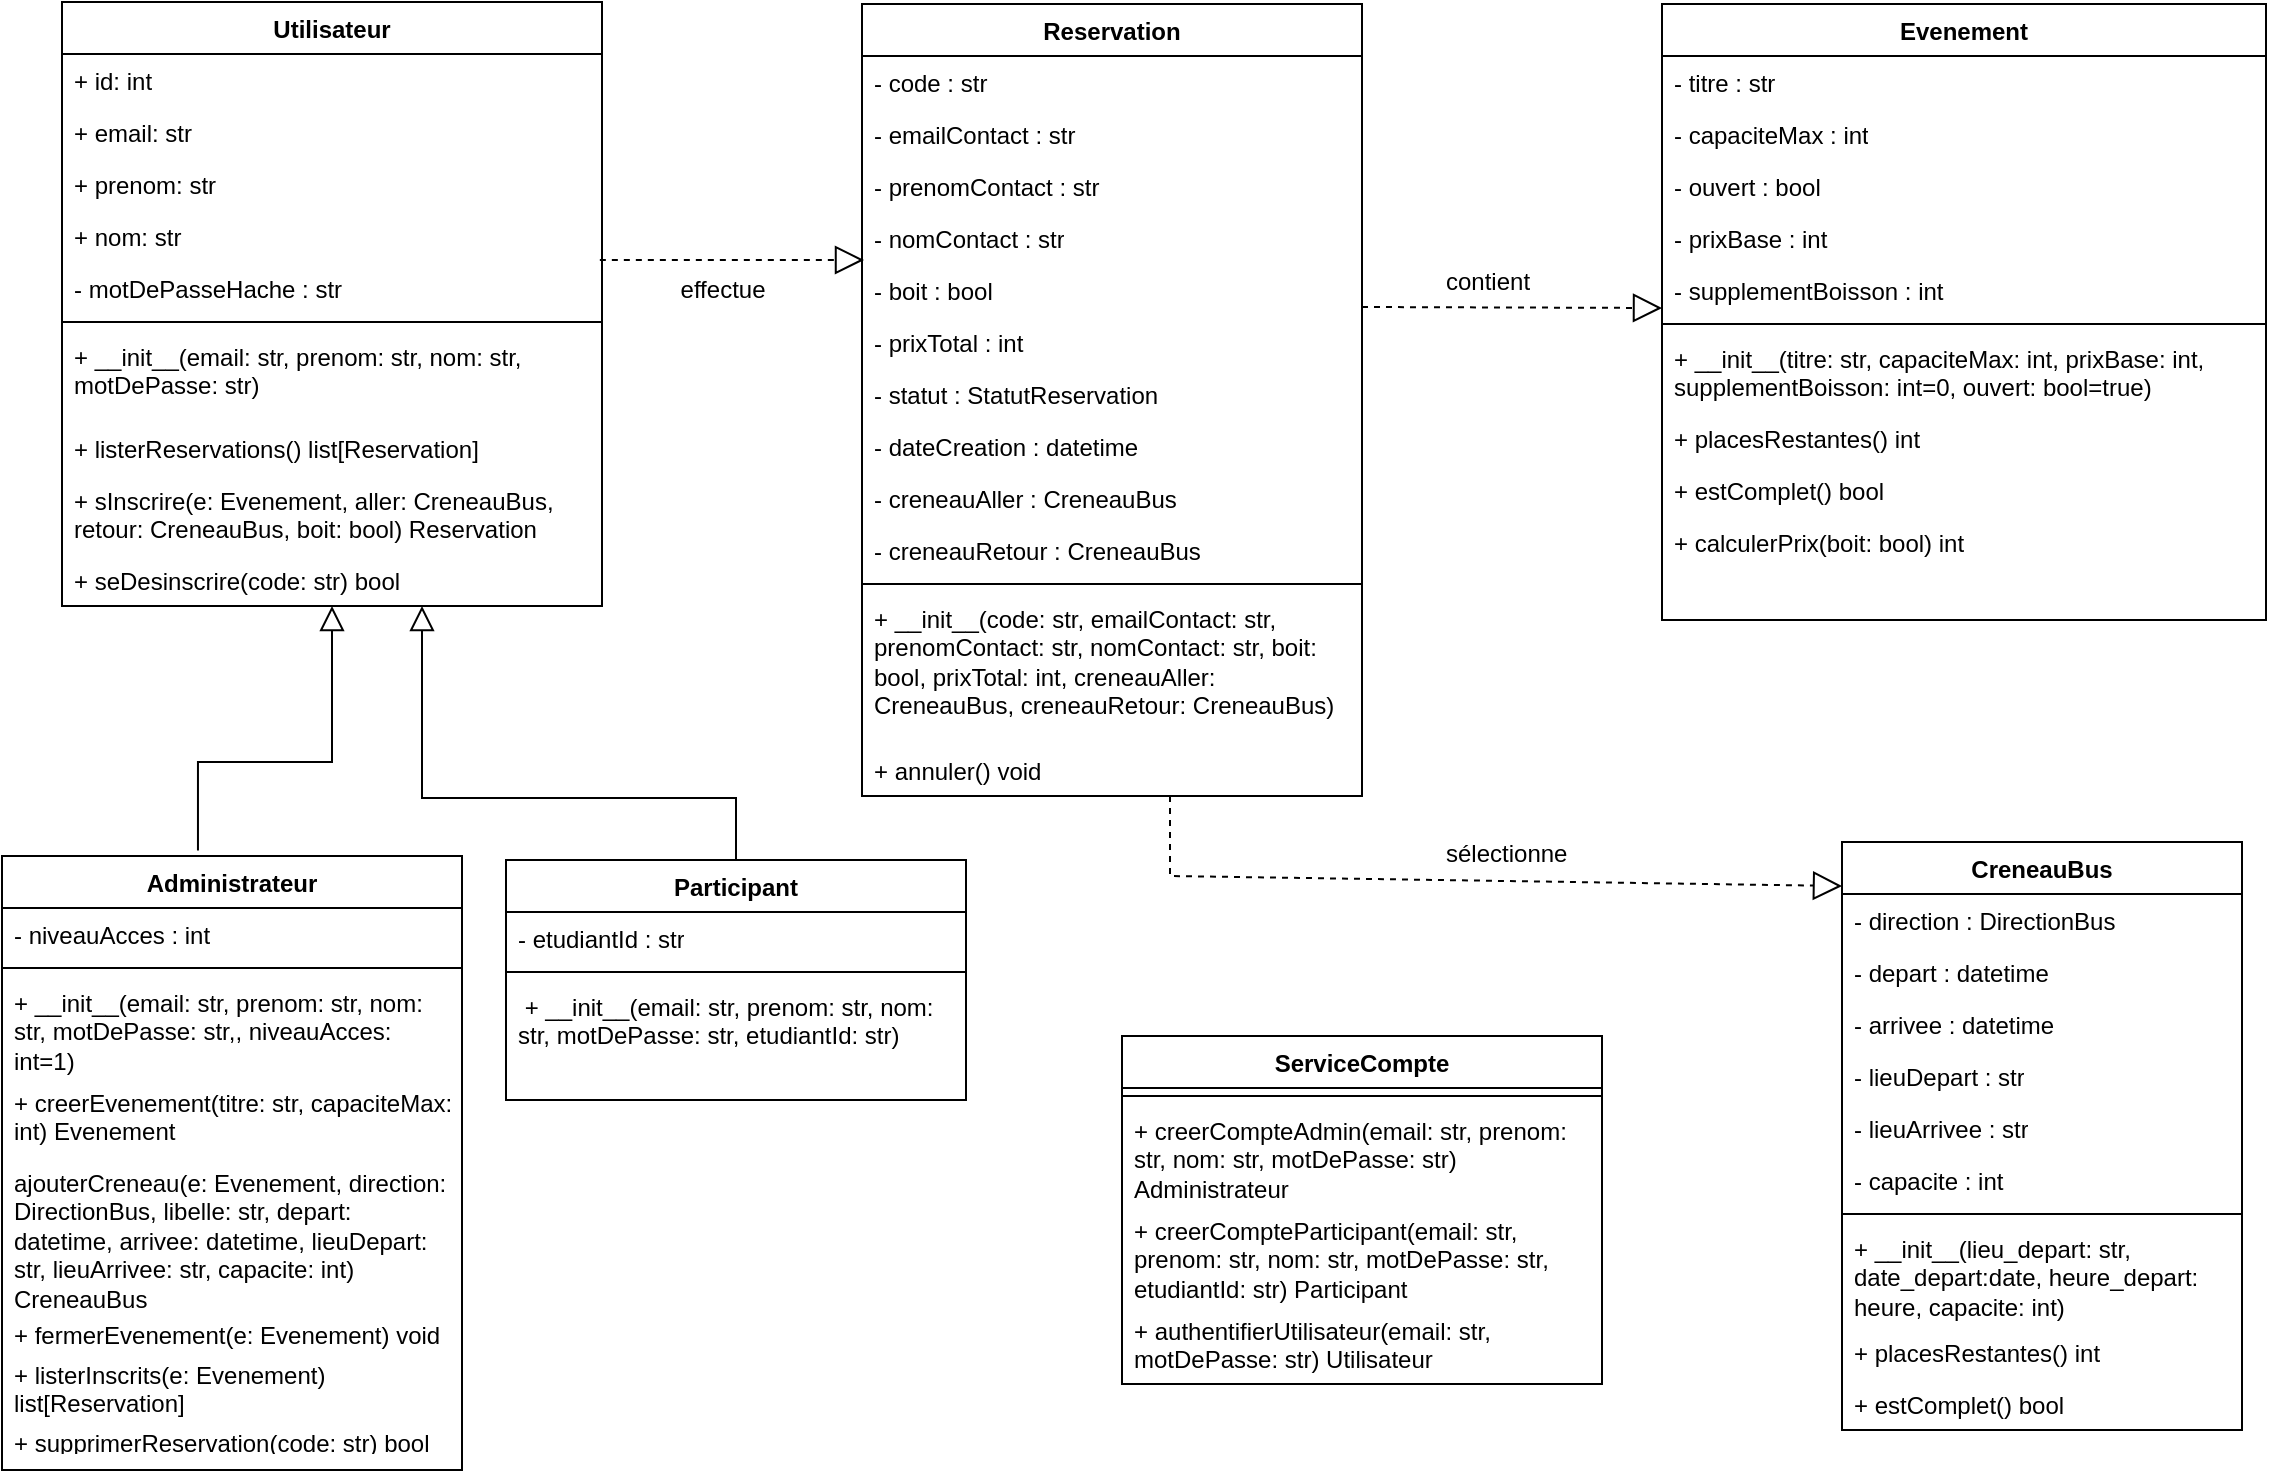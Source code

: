 <mxfile version="28.2.1">
  <diagram id="C5RBs43oDa-KdzZeNtuy" name="Page-1">
    <mxGraphModel dx="883" dy="441" grid="1" gridSize="10" guides="1" tooltips="1" connect="1" arrows="1" fold="1" page="1" pageScale="1" pageWidth="1169" pageHeight="827" math="0" shadow="0">
      <root>
        <mxCell id="WIyWlLk6GJQsqaUBKTNV-0" />
        <mxCell id="WIyWlLk6GJQsqaUBKTNV-1" parent="WIyWlLk6GJQsqaUBKTNV-0" />
        <mxCell id="zkfFHV4jXpPFQw0GAbJ--0" value="Utilisateur" style="swimlane;fontStyle=1;align=center;verticalAlign=top;childLayout=stackLayout;horizontal=1;startSize=26;horizontalStack=0;resizeParent=1;resizeLast=0;collapsible=1;marginBottom=0;rounded=0;shadow=0;strokeWidth=1;" parent="WIyWlLk6GJQsqaUBKTNV-1" vertex="1">
          <mxGeometry x="110" y="80" width="270" height="302" as="geometry">
            <mxRectangle x="230" y="140" width="160" height="26" as="alternateBounds" />
          </mxGeometry>
        </mxCell>
        <mxCell id="dK46kcQTqnEOhWtrCbgf-2" value="+ id: int" style="text;strokeColor=none;fillColor=none;align=left;verticalAlign=top;spacingLeft=4;spacingRight=4;overflow=hidden;rotatable=0;points=[[0,0.5],[1,0.5]];portConstraint=eastwest;whiteSpace=wrap;html=1;" parent="zkfFHV4jXpPFQw0GAbJ--0" vertex="1">
          <mxGeometry y="26" width="270" height="26" as="geometry" />
        </mxCell>
        <mxCell id="dK46kcQTqnEOhWtrCbgf-3" value="+ email: str" style="text;strokeColor=none;fillColor=none;align=left;verticalAlign=top;spacingLeft=4;spacingRight=4;overflow=hidden;rotatable=0;points=[[0,0.5],[1,0.5]];portConstraint=eastwest;whiteSpace=wrap;html=1;" parent="zkfFHV4jXpPFQw0GAbJ--0" vertex="1">
          <mxGeometry y="52" width="270" height="26" as="geometry" />
        </mxCell>
        <mxCell id="UdKUQ7M-LLdawXGV8OHi-44" value="+ prenom: str" style="text;strokeColor=none;fillColor=none;align=left;verticalAlign=top;spacingLeft=4;spacingRight=4;overflow=hidden;rotatable=0;points=[[0,0.5],[1,0.5]];portConstraint=eastwest;whiteSpace=wrap;html=1;" vertex="1" parent="zkfFHV4jXpPFQw0GAbJ--0">
          <mxGeometry y="78" width="270" height="26" as="geometry" />
        </mxCell>
        <mxCell id="dK46kcQTqnEOhWtrCbgf-1" value="+ nom: str" style="text;strokeColor=none;fillColor=none;align=left;verticalAlign=top;spacingLeft=4;spacingRight=4;overflow=hidden;rotatable=0;points=[[0,0.5],[1,0.5]];portConstraint=eastwest;whiteSpace=wrap;html=1;" parent="zkfFHV4jXpPFQw0GAbJ--0" vertex="1">
          <mxGeometry y="104" width="270" height="26" as="geometry" />
        </mxCell>
        <mxCell id="UdKUQ7M-LLdawXGV8OHi-86" value="- motDePasseHache : str" style="text;strokeColor=none;fillColor=none;align=left;verticalAlign=top;spacingLeft=4;spacingRight=4;overflow=hidden;rotatable=0;points=[[0,0.5],[1,0.5]];portConstraint=eastwest;whiteSpace=wrap;html=1;" vertex="1" parent="zkfFHV4jXpPFQw0GAbJ--0">
          <mxGeometry y="130" width="270" height="26" as="geometry" />
        </mxCell>
        <mxCell id="zkfFHV4jXpPFQw0GAbJ--4" value="" style="line;html=1;strokeWidth=1;align=left;verticalAlign=middle;spacingTop=-1;spacingLeft=3;spacingRight=3;rotatable=0;labelPosition=right;points=[];portConstraint=eastwest;" parent="zkfFHV4jXpPFQw0GAbJ--0" vertex="1">
          <mxGeometry y="156" width="270" height="8" as="geometry" />
        </mxCell>
        <mxCell id="UdKUQ7M-LLdawXGV8OHi-45" value="+ __init__(email: str, prenom: str, nom: str, motDePasse: str)" style="text;strokeColor=none;fillColor=none;align=left;verticalAlign=top;spacingLeft=4;spacingRight=4;overflow=hidden;rotatable=0;points=[[0,0.5],[1,0.5]];portConstraint=eastwest;whiteSpace=wrap;html=1;" vertex="1" parent="zkfFHV4jXpPFQw0GAbJ--0">
          <mxGeometry y="164" width="270" height="46" as="geometry" />
        </mxCell>
        <mxCell id="UdKUQ7M-LLdawXGV8OHi-16" value="+ listerReservations() list[Reservation]" style="text;strokeColor=none;fillColor=none;align=left;verticalAlign=top;spacingLeft=4;spacingRight=4;overflow=hidden;rotatable=0;points=[[0,0.5],[1,0.5]];portConstraint=eastwest;whiteSpace=wrap;html=1;" vertex="1" parent="zkfFHV4jXpPFQw0GAbJ--0">
          <mxGeometry y="210" width="270" height="26" as="geometry" />
        </mxCell>
        <mxCell id="dK46kcQTqnEOhWtrCbgf-9" value="+ sInscrire(e: Evenement, aller: CreneauBus, retour: CreneauBus, boit: bool) Reservation" style="text;strokeColor=none;fillColor=none;align=left;verticalAlign=top;spacingLeft=4;spacingRight=4;overflow=hidden;rotatable=0;points=[[0,0.5],[1,0.5]];portConstraint=eastwest;whiteSpace=wrap;html=1;" parent="zkfFHV4jXpPFQw0GAbJ--0" vertex="1">
          <mxGeometry y="236" width="270" height="40" as="geometry" />
        </mxCell>
        <mxCell id="dK46kcQTqnEOhWtrCbgf-10" value="+ seDesinscrire(code: str) bool" style="text;strokeColor=none;fillColor=none;align=left;verticalAlign=top;spacingLeft=4;spacingRight=4;overflow=hidden;rotatable=0;points=[[0,0.5],[1,0.5]];portConstraint=eastwest;whiteSpace=wrap;html=1;" parent="zkfFHV4jXpPFQw0GAbJ--0" vertex="1">
          <mxGeometry y="276" width="270" height="26" as="geometry" />
        </mxCell>
        <mxCell id="zkfFHV4jXpPFQw0GAbJ--6" value="Administrateur" style="swimlane;fontStyle=1;align=center;verticalAlign=top;childLayout=stackLayout;horizontal=1;startSize=26;horizontalStack=0;resizeParent=1;resizeLast=0;collapsible=1;marginBottom=0;rounded=0;shadow=0;strokeWidth=1;" parent="WIyWlLk6GJQsqaUBKTNV-1" vertex="1">
          <mxGeometry x="80" y="507" width="230" height="307" as="geometry">
            <mxRectangle x="130" y="380" width="160" height="26" as="alternateBounds" />
          </mxGeometry>
        </mxCell>
        <mxCell id="UdKUQ7M-LLdawXGV8OHi-15" value="- niveauAcces : int" style="text;strokeColor=none;fillColor=none;align=left;verticalAlign=top;spacingLeft=4;spacingRight=4;overflow=hidden;rotatable=0;points=[[0,0.5],[1,0.5]];portConstraint=eastwest;whiteSpace=wrap;html=1;" vertex="1" parent="zkfFHV4jXpPFQw0GAbJ--6">
          <mxGeometry y="26" width="230" height="26" as="geometry" />
        </mxCell>
        <mxCell id="zkfFHV4jXpPFQw0GAbJ--9" value="" style="line;html=1;strokeWidth=1;align=left;verticalAlign=middle;spacingTop=-1;spacingLeft=3;spacingRight=3;rotatable=0;labelPosition=right;points=[];portConstraint=eastwest;" parent="zkfFHV4jXpPFQw0GAbJ--6" vertex="1">
          <mxGeometry y="52" width="230" height="8" as="geometry" />
        </mxCell>
        <mxCell id="UdKUQ7M-LLdawXGV8OHi-47" value="+ __init__(email: str, prenom: str, nom: str, motDePasse: str,, niveauAcces: int=1)" style="text;strokeColor=none;fillColor=none;align=left;verticalAlign=top;spacingLeft=4;spacingRight=4;overflow=hidden;rotatable=0;points=[[0,0.5],[1,0.5]];portConstraint=eastwest;whiteSpace=wrap;html=1;" vertex="1" parent="zkfFHV4jXpPFQw0GAbJ--6">
          <mxGeometry y="60" width="230" height="50" as="geometry" />
        </mxCell>
        <mxCell id="UdKUQ7M-LLdawXGV8OHi-8" value="+ creerEvenement(titre: str, capaciteMax: int) Evenement" style="text;strokeColor=none;fillColor=none;align=left;verticalAlign=top;spacingLeft=4;spacingRight=4;overflow=hidden;rotatable=0;points=[[0,0.5],[1,0.5]];portConstraint=eastwest;whiteSpace=wrap;html=1;" vertex="1" parent="zkfFHV4jXpPFQw0GAbJ--6">
          <mxGeometry y="110" width="230" height="40" as="geometry" />
        </mxCell>
        <mxCell id="UdKUQ7M-LLdawXGV8OHi-10" value="ajouterCreneau(e: Evenement, direction: DirectionBus, libelle: str, depart: datetime, arrivee: datetime, lieuDepart: str, lieuArrivee: str, capacite: int) CreneauBus" style="text;strokeColor=none;fillColor=none;align=left;verticalAlign=top;spacingLeft=4;spacingRight=4;overflow=hidden;rotatable=0;points=[[0,0.5],[1,0.5]];portConstraint=eastwest;whiteSpace=wrap;html=1;" vertex="1" parent="zkfFHV4jXpPFQw0GAbJ--6">
          <mxGeometry y="150" width="230" height="76" as="geometry" />
        </mxCell>
        <mxCell id="UdKUQ7M-LLdawXGV8OHi-17" value="+ fermerEvenement(e: Evenement) void" style="text;strokeColor=none;fillColor=none;align=left;verticalAlign=top;spacingLeft=4;spacingRight=4;overflow=hidden;rotatable=0;points=[[0,0.5],[1,0.5]];portConstraint=eastwest;whiteSpace=wrap;html=1;" vertex="1" parent="zkfFHV4jXpPFQw0GAbJ--6">
          <mxGeometry y="226" width="230" height="20" as="geometry" />
        </mxCell>
        <mxCell id="UdKUQ7M-LLdawXGV8OHi-9" value="+ listerInscrits(e: Evenement) list[Reservation]" style="text;strokeColor=none;fillColor=none;align=left;verticalAlign=top;spacingLeft=4;spacingRight=4;overflow=hidden;rotatable=0;points=[[0,0.5],[1,0.5]];portConstraint=eastwest;whiteSpace=wrap;html=1;" vertex="1" parent="zkfFHV4jXpPFQw0GAbJ--6">
          <mxGeometry y="246" width="230" height="34" as="geometry" />
        </mxCell>
        <mxCell id="UdKUQ7M-LLdawXGV8OHi-48" value="+ supprimerReservation(code: str) bool" style="text;strokeColor=none;fillColor=none;align=left;verticalAlign=top;spacingLeft=4;spacingRight=4;overflow=hidden;rotatable=0;points=[[0,0.5],[1,0.5]];portConstraint=eastwest;whiteSpace=wrap;html=1;" vertex="1" parent="zkfFHV4jXpPFQw0GAbJ--6">
          <mxGeometry y="280" width="230" height="16" as="geometry" />
        </mxCell>
        <mxCell id="zkfFHV4jXpPFQw0GAbJ--12" value="" style="endArrow=block;endSize=10;endFill=0;shadow=0;strokeWidth=1;rounded=0;curved=0;edgeStyle=elbowEdgeStyle;elbow=vertical;exitX=0.426;exitY=-0.009;exitDx=0;exitDy=0;entryX=0.5;entryY=1;entryDx=0;entryDy=0;exitPerimeter=0;" parent="WIyWlLk6GJQsqaUBKTNV-1" source="zkfFHV4jXpPFQw0GAbJ--6" target="zkfFHV4jXpPFQw0GAbJ--0" edge="1">
          <mxGeometry width="160" relative="1" as="geometry">
            <mxPoint x="178.5" y="578" as="sourcePoint" />
            <mxPoint x="211.49" y="476.002" as="targetPoint" />
            <Array as="points">
              <mxPoint x="210" y="460" />
              <mxPoint x="223.5" y="518" />
              <mxPoint x="263.5" y="488" />
              <mxPoint x="333.5" y="408" />
            </Array>
          </mxGeometry>
        </mxCell>
        <mxCell id="zkfFHV4jXpPFQw0GAbJ--16" value="" style="endArrow=block;endSize=10;endFill=0;shadow=0;strokeWidth=1;rounded=0;curved=0;edgeStyle=elbowEdgeStyle;elbow=vertical;entryX=0.659;entryY=1.077;entryDx=0;entryDy=0;entryPerimeter=0;exitX=0.5;exitY=0;exitDx=0;exitDy=0;" parent="WIyWlLk6GJQsqaUBKTNV-1" source="UdKUQ7M-LLdawXGV8OHi-1" edge="1">
          <mxGeometry width="160" relative="1" as="geometry">
            <mxPoint x="427" y="500" as="sourcePoint" />
            <mxPoint x="290.0" y="382.002" as="targetPoint" />
            <Array as="points">
              <mxPoint x="484.09" y="478" />
              <mxPoint x="384.09" y="438" />
              <mxPoint x="424.09" y="448" />
              <mxPoint x="384.09" y="368" />
            </Array>
          </mxGeometry>
        </mxCell>
        <mxCell id="zkfFHV4jXpPFQw0GAbJ--17" value="Evenement" style="swimlane;fontStyle=1;align=center;verticalAlign=top;childLayout=stackLayout;horizontal=1;startSize=26;horizontalStack=0;resizeParent=1;resizeLast=0;collapsible=1;marginBottom=0;rounded=0;shadow=0;strokeWidth=1;" parent="WIyWlLk6GJQsqaUBKTNV-1" vertex="1">
          <mxGeometry x="910" y="81" width="302" height="308" as="geometry">
            <mxRectangle x="550" y="140" width="160" height="26" as="alternateBounds" />
          </mxGeometry>
        </mxCell>
        <mxCell id="UdKUQ7M-LLdawXGV8OHi-11" value="- titre : str" style="text;strokeColor=none;fillColor=none;align=left;verticalAlign=top;spacingLeft=4;spacingRight=4;overflow=hidden;rotatable=0;points=[[0,0.5],[1,0.5]];portConstraint=eastwest;whiteSpace=wrap;html=1;" vertex="1" parent="zkfFHV4jXpPFQw0GAbJ--17">
          <mxGeometry y="26" width="302" height="26" as="geometry" />
        </mxCell>
        <mxCell id="UdKUQ7M-LLdawXGV8OHi-12" value="- capaciteMax : int" style="text;strokeColor=none;fillColor=none;align=left;verticalAlign=top;spacingLeft=4;spacingRight=4;overflow=hidden;rotatable=0;points=[[0,0.5],[1,0.5]];portConstraint=eastwest;whiteSpace=wrap;html=1;" vertex="1" parent="zkfFHV4jXpPFQw0GAbJ--17">
          <mxGeometry y="52" width="302" height="26" as="geometry" />
        </mxCell>
        <mxCell id="UdKUQ7M-LLdawXGV8OHi-19" value="- ouvert : bool" style="text;strokeColor=none;fillColor=none;align=left;verticalAlign=top;spacingLeft=4;spacingRight=4;overflow=hidden;rotatable=0;points=[[0,0.5],[1,0.5]];portConstraint=eastwest;whiteSpace=wrap;html=1;" vertex="1" parent="zkfFHV4jXpPFQw0GAbJ--17">
          <mxGeometry y="78" width="302" height="26" as="geometry" />
        </mxCell>
        <mxCell id="UdKUQ7M-LLdawXGV8OHi-49" value="- prixBase : int" style="text;strokeColor=none;fillColor=none;align=left;verticalAlign=top;spacingLeft=4;spacingRight=4;overflow=hidden;rotatable=0;points=[[0,0.5],[1,0.5]];portConstraint=eastwest;whiteSpace=wrap;html=1;" vertex="1" parent="zkfFHV4jXpPFQw0GAbJ--17">
          <mxGeometry y="104" width="302" height="26" as="geometry" />
        </mxCell>
        <mxCell id="UdKUQ7M-LLdawXGV8OHi-50" value="- supplementBoisson : int" style="text;strokeColor=none;fillColor=none;align=left;verticalAlign=top;spacingLeft=4;spacingRight=4;overflow=hidden;rotatable=0;points=[[0,0.5],[1,0.5]];portConstraint=eastwest;whiteSpace=wrap;html=1;" vertex="1" parent="zkfFHV4jXpPFQw0GAbJ--17">
          <mxGeometry y="130" width="302" height="26" as="geometry" />
        </mxCell>
        <mxCell id="zkfFHV4jXpPFQw0GAbJ--23" value="" style="line;html=1;strokeWidth=1;align=left;verticalAlign=middle;spacingTop=-1;spacingLeft=3;spacingRight=3;rotatable=0;labelPosition=right;points=[];portConstraint=eastwest;" parent="zkfFHV4jXpPFQw0GAbJ--17" vertex="1">
          <mxGeometry y="156" width="302" height="8" as="geometry" />
        </mxCell>
        <mxCell id="UdKUQ7M-LLdawXGV8OHi-18" value="+ __init__(titre: str, capaciteMax: int, prixBase: int, supplementBoisson: int=0, ouvert: bool=true)" style="text;strokeColor=none;fillColor=none;align=left;verticalAlign=top;spacingLeft=4;spacingRight=4;overflow=hidden;rotatable=0;points=[[0,0.5],[1,0.5]];portConstraint=eastwest;whiteSpace=wrap;html=1;" vertex="1" parent="zkfFHV4jXpPFQw0GAbJ--17">
          <mxGeometry y="164" width="302" height="40" as="geometry" />
        </mxCell>
        <mxCell id="UdKUQ7M-LLdawXGV8OHi-20" value="+ placesRestantes() int" style="text;strokeColor=none;fillColor=none;align=left;verticalAlign=top;spacingLeft=4;spacingRight=4;overflow=hidden;rotatable=0;points=[[0,0.5],[1,0.5]];portConstraint=eastwest;whiteSpace=wrap;html=1;" vertex="1" parent="zkfFHV4jXpPFQw0GAbJ--17">
          <mxGeometry y="204" width="302" height="26" as="geometry" />
        </mxCell>
        <mxCell id="UdKUQ7M-LLdawXGV8OHi-26" value="+ estComplet() bool" style="text;strokeColor=none;fillColor=none;align=left;verticalAlign=top;spacingLeft=4;spacingRight=4;overflow=hidden;rotatable=0;points=[[0,0.5],[1,0.5]];portConstraint=eastwest;whiteSpace=wrap;html=1;" vertex="1" parent="zkfFHV4jXpPFQw0GAbJ--17">
          <mxGeometry y="230" width="302" height="26" as="geometry" />
        </mxCell>
        <mxCell id="UdKUQ7M-LLdawXGV8OHi-51" value="+ calculerPrix(boit: bool) int" style="text;strokeColor=none;fillColor=none;align=left;verticalAlign=top;spacingLeft=4;spacingRight=4;overflow=hidden;rotatable=0;points=[[0,0.5],[1,0.5]];portConstraint=eastwest;whiteSpace=wrap;html=1;" vertex="1" parent="zkfFHV4jXpPFQw0GAbJ--17">
          <mxGeometry y="256" width="302" height="26" as="geometry" />
        </mxCell>
        <mxCell id="UdKUQ7M-LLdawXGV8OHi-1" value="Participant" style="swimlane;fontStyle=1;align=center;verticalAlign=top;childLayout=stackLayout;horizontal=1;startSize=26;horizontalStack=0;resizeParent=1;resizeParentMax=0;resizeLast=0;collapsible=1;marginBottom=0;whiteSpace=wrap;html=1;" vertex="1" parent="WIyWlLk6GJQsqaUBKTNV-1">
          <mxGeometry x="332" y="509" width="230" height="120" as="geometry" />
        </mxCell>
        <mxCell id="UdKUQ7M-LLdawXGV8OHi-46" value="- etudiantId : str" style="text;strokeColor=none;fillColor=none;align=left;verticalAlign=top;spacingLeft=4;spacingRight=4;overflow=hidden;rotatable=0;points=[[0,0.5],[1,0.5]];portConstraint=eastwest;whiteSpace=wrap;html=1;" vertex="1" parent="UdKUQ7M-LLdawXGV8OHi-1">
          <mxGeometry y="26" width="230" height="26" as="geometry" />
        </mxCell>
        <mxCell id="UdKUQ7M-LLdawXGV8OHi-3" value="" style="line;strokeWidth=1;fillColor=none;align=left;verticalAlign=middle;spacingTop=-1;spacingLeft=3;spacingRight=3;rotatable=0;labelPosition=right;points=[];portConstraint=eastwest;strokeColor=inherit;" vertex="1" parent="UdKUQ7M-LLdawXGV8OHi-1">
          <mxGeometry y="52" width="230" height="8" as="geometry" />
        </mxCell>
        <mxCell id="UdKUQ7M-LLdawXGV8OHi-4" value="&amp;nbsp;+ __init__(email: str, prenom: str, nom: str, motDePasse: str, etudiantId: str)" style="text;strokeColor=none;fillColor=none;align=left;verticalAlign=top;spacingLeft=4;spacingRight=4;overflow=hidden;rotatable=0;points=[[0,0.5],[1,0.5]];portConstraint=eastwest;whiteSpace=wrap;html=1;" vertex="1" parent="UdKUQ7M-LLdawXGV8OHi-1">
          <mxGeometry y="60" width="230" height="60" as="geometry" />
        </mxCell>
        <mxCell id="UdKUQ7M-LLdawXGV8OHi-37" value="CreneauBus" style="swimlane;fontStyle=1;align=center;verticalAlign=top;childLayout=stackLayout;horizontal=1;startSize=26;horizontalStack=0;resizeParent=1;resizeParentMax=0;resizeLast=0;collapsible=1;marginBottom=0;whiteSpace=wrap;html=1;" vertex="1" parent="WIyWlLk6GJQsqaUBKTNV-1">
          <mxGeometry x="1000" y="500" width="200" height="294" as="geometry" />
        </mxCell>
        <mxCell id="UdKUQ7M-LLdawXGV8OHi-80" value="- direction : DirectionBus" style="text;strokeColor=none;fillColor=none;align=left;verticalAlign=top;spacingLeft=4;spacingRight=4;overflow=hidden;rotatable=0;points=[[0,0.5],[1,0.5]];portConstraint=eastwest;whiteSpace=wrap;html=1;" vertex="1" parent="UdKUQ7M-LLdawXGV8OHi-37">
          <mxGeometry y="26" width="200" height="26" as="geometry" />
        </mxCell>
        <mxCell id="UdKUQ7M-LLdawXGV8OHi-52" value="- depart : datetime&amp;nbsp;" style="text;strokeColor=none;fillColor=none;align=left;verticalAlign=top;spacingLeft=4;spacingRight=4;overflow=hidden;rotatable=0;points=[[0,0.5],[1,0.5]];portConstraint=eastwest;whiteSpace=wrap;html=1;" vertex="1" parent="UdKUQ7M-LLdawXGV8OHi-37">
          <mxGeometry y="52" width="200" height="26" as="geometry" />
        </mxCell>
        <mxCell id="UdKUQ7M-LLdawXGV8OHi-55" value="- arrivee : datetime" style="text;strokeColor=none;fillColor=none;align=left;verticalAlign=top;spacingLeft=4;spacingRight=4;overflow=hidden;rotatable=0;points=[[0,0.5],[1,0.5]];portConstraint=eastwest;whiteSpace=wrap;html=1;" vertex="1" parent="UdKUQ7M-LLdawXGV8OHi-37">
          <mxGeometry y="78" width="200" height="26" as="geometry" />
        </mxCell>
        <mxCell id="UdKUQ7M-LLdawXGV8OHi-54" value="- lieuDepart : str" style="text;strokeColor=none;fillColor=none;align=left;verticalAlign=top;spacingLeft=4;spacingRight=4;overflow=hidden;rotatable=0;points=[[0,0.5],[1,0.5]];portConstraint=eastwest;whiteSpace=wrap;html=1;" vertex="1" parent="UdKUQ7M-LLdawXGV8OHi-37">
          <mxGeometry y="104" width="200" height="26" as="geometry" />
        </mxCell>
        <mxCell id="UdKUQ7M-LLdawXGV8OHi-81" value="- lieuArrivee : str" style="text;strokeColor=none;fillColor=none;align=left;verticalAlign=top;spacingLeft=4;spacingRight=4;overflow=hidden;rotatable=0;points=[[0,0.5],[1,0.5]];portConstraint=eastwest;whiteSpace=wrap;html=1;" vertex="1" parent="UdKUQ7M-LLdawXGV8OHi-37">
          <mxGeometry y="130" width="200" height="26" as="geometry" />
        </mxCell>
        <mxCell id="UdKUQ7M-LLdawXGV8OHi-53" value="- capacite : int" style="text;strokeColor=none;fillColor=none;align=left;verticalAlign=top;spacingLeft=4;spacingRight=4;overflow=hidden;rotatable=0;points=[[0,0.5],[1,0.5]];portConstraint=eastwest;whiteSpace=wrap;html=1;" vertex="1" parent="UdKUQ7M-LLdawXGV8OHi-37">
          <mxGeometry y="156" width="200" height="26" as="geometry" />
        </mxCell>
        <mxCell id="UdKUQ7M-LLdawXGV8OHi-39" value="" style="line;strokeWidth=1;fillColor=none;align=left;verticalAlign=middle;spacingTop=-1;spacingLeft=3;spacingRight=3;rotatable=0;labelPosition=right;points=[];portConstraint=eastwest;strokeColor=inherit;" vertex="1" parent="UdKUQ7M-LLdawXGV8OHi-37">
          <mxGeometry y="182" width="200" height="8" as="geometry" />
        </mxCell>
        <mxCell id="UdKUQ7M-LLdawXGV8OHi-40" value="+ __init__(lieu_depart: str, date_depart:date, heure_depart: heure, capacite: int)" style="text;strokeColor=none;fillColor=none;align=left;verticalAlign=top;spacingLeft=4;spacingRight=4;overflow=hidden;rotatable=0;points=[[0,0.5],[1,0.5]];portConstraint=eastwest;whiteSpace=wrap;html=1;" vertex="1" parent="UdKUQ7M-LLdawXGV8OHi-37">
          <mxGeometry y="190" width="200" height="52" as="geometry" />
        </mxCell>
        <mxCell id="UdKUQ7M-LLdawXGV8OHi-56" value="+ placesRestantes() int" style="text;strokeColor=none;fillColor=none;align=left;verticalAlign=top;spacingLeft=4;spacingRight=4;overflow=hidden;rotatable=0;points=[[0,0.5],[1,0.5]];portConstraint=eastwest;whiteSpace=wrap;html=1;" vertex="1" parent="UdKUQ7M-LLdawXGV8OHi-37">
          <mxGeometry y="242" width="200" height="26" as="geometry" />
        </mxCell>
        <mxCell id="UdKUQ7M-LLdawXGV8OHi-57" value="+ estComplet() bool" style="text;strokeColor=none;fillColor=none;align=left;verticalAlign=top;spacingLeft=4;spacingRight=4;overflow=hidden;rotatable=0;points=[[0,0.5],[1,0.5]];portConstraint=eastwest;whiteSpace=wrap;html=1;" vertex="1" parent="UdKUQ7M-LLdawXGV8OHi-37">
          <mxGeometry y="268" width="200" height="26" as="geometry" />
        </mxCell>
        <mxCell id="UdKUQ7M-LLdawXGV8OHi-58" value="Reservation" style="swimlane;fontStyle=1;align=center;verticalAlign=top;childLayout=stackLayout;horizontal=1;startSize=26;horizontalStack=0;resizeParent=1;resizeParentMax=0;resizeLast=0;collapsible=1;marginBottom=0;whiteSpace=wrap;html=1;" vertex="1" parent="WIyWlLk6GJQsqaUBKTNV-1">
          <mxGeometry x="510" y="81" width="250" height="396" as="geometry" />
        </mxCell>
        <mxCell id="UdKUQ7M-LLdawXGV8OHi-59" value="- code : str" style="text;strokeColor=none;fillColor=none;align=left;verticalAlign=top;spacingLeft=4;spacingRight=4;overflow=hidden;rotatable=0;points=[[0,0.5],[1,0.5]];portConstraint=eastwest;whiteSpace=wrap;html=1;" vertex="1" parent="UdKUQ7M-LLdawXGV8OHi-58">
          <mxGeometry y="26" width="250" height="26" as="geometry" />
        </mxCell>
        <mxCell id="UdKUQ7M-LLdawXGV8OHi-64" value="- emailContact : str" style="text;strokeColor=none;fillColor=none;align=left;verticalAlign=top;spacingLeft=4;spacingRight=4;overflow=hidden;rotatable=0;points=[[0,0.5],[1,0.5]];portConstraint=eastwest;whiteSpace=wrap;html=1;" vertex="1" parent="UdKUQ7M-LLdawXGV8OHi-58">
          <mxGeometry y="52" width="250" height="26" as="geometry" />
        </mxCell>
        <mxCell id="UdKUQ7M-LLdawXGV8OHi-65" value="- prenomContact : str" style="text;strokeColor=none;fillColor=none;align=left;verticalAlign=top;spacingLeft=4;spacingRight=4;overflow=hidden;rotatable=0;points=[[0,0.5],[1,0.5]];portConstraint=eastwest;whiteSpace=wrap;html=1;" vertex="1" parent="UdKUQ7M-LLdawXGV8OHi-58">
          <mxGeometry y="78" width="250" height="26" as="geometry" />
        </mxCell>
        <mxCell id="UdKUQ7M-LLdawXGV8OHi-68" value="- nomContact : str" style="text;strokeColor=none;fillColor=none;align=left;verticalAlign=top;spacingLeft=4;spacingRight=4;overflow=hidden;rotatable=0;points=[[0,0.5],[1,0.5]];portConstraint=eastwest;whiteSpace=wrap;html=1;" vertex="1" parent="UdKUQ7M-LLdawXGV8OHi-58">
          <mxGeometry y="104" width="250" height="26" as="geometry" />
        </mxCell>
        <mxCell id="UdKUQ7M-LLdawXGV8OHi-63" value="- boit : bool" style="text;strokeColor=none;fillColor=none;align=left;verticalAlign=top;spacingLeft=4;spacingRight=4;overflow=hidden;rotatable=0;points=[[0,0.5],[1,0.5]];portConstraint=eastwest;whiteSpace=wrap;html=1;" vertex="1" parent="UdKUQ7M-LLdawXGV8OHi-58">
          <mxGeometry y="130" width="250" height="26" as="geometry" />
        </mxCell>
        <mxCell id="UdKUQ7M-LLdawXGV8OHi-62" value="- prixTotal : int" style="text;strokeColor=none;fillColor=none;align=left;verticalAlign=top;spacingLeft=4;spacingRight=4;overflow=hidden;rotatable=0;points=[[0,0.5],[1,0.5]];portConstraint=eastwest;whiteSpace=wrap;html=1;" vertex="1" parent="UdKUQ7M-LLdawXGV8OHi-58">
          <mxGeometry y="156" width="250" height="26" as="geometry" />
        </mxCell>
        <mxCell id="UdKUQ7M-LLdawXGV8OHi-69" value="- statut : StatutReservation" style="text;strokeColor=none;fillColor=none;align=left;verticalAlign=top;spacingLeft=4;spacingRight=4;overflow=hidden;rotatable=0;points=[[0,0.5],[1,0.5]];portConstraint=eastwest;whiteSpace=wrap;html=1;" vertex="1" parent="UdKUQ7M-LLdawXGV8OHi-58">
          <mxGeometry y="182" width="250" height="26" as="geometry" />
        </mxCell>
        <mxCell id="UdKUQ7M-LLdawXGV8OHi-79" value="- dateCreation : datetime" style="text;strokeColor=none;fillColor=none;align=left;verticalAlign=top;spacingLeft=4;spacingRight=4;overflow=hidden;rotatable=0;points=[[0,0.5],[1,0.5]];portConstraint=eastwest;whiteSpace=wrap;html=1;" vertex="1" parent="UdKUQ7M-LLdawXGV8OHi-58">
          <mxGeometry y="208" width="250" height="26" as="geometry" />
        </mxCell>
        <mxCell id="UdKUQ7M-LLdawXGV8OHi-78" value="- creneauAller : CreneauBus" style="text;strokeColor=none;fillColor=none;align=left;verticalAlign=top;spacingLeft=4;spacingRight=4;overflow=hidden;rotatable=0;points=[[0,0.5],[1,0.5]];portConstraint=eastwest;whiteSpace=wrap;html=1;" vertex="1" parent="UdKUQ7M-LLdawXGV8OHi-58">
          <mxGeometry y="234" width="250" height="26" as="geometry" />
        </mxCell>
        <mxCell id="UdKUQ7M-LLdawXGV8OHi-77" value="- creneauRetour : CreneauBus" style="text;strokeColor=none;fillColor=none;align=left;verticalAlign=top;spacingLeft=4;spacingRight=4;overflow=hidden;rotatable=0;points=[[0,0.5],[1,0.5]];portConstraint=eastwest;whiteSpace=wrap;html=1;" vertex="1" parent="UdKUQ7M-LLdawXGV8OHi-58">
          <mxGeometry y="260" width="250" height="26" as="geometry" />
        </mxCell>
        <mxCell id="UdKUQ7M-LLdawXGV8OHi-60" value="" style="line;strokeWidth=1;fillColor=none;align=left;verticalAlign=middle;spacingTop=-1;spacingLeft=3;spacingRight=3;rotatable=0;labelPosition=right;points=[];portConstraint=eastwest;strokeColor=inherit;" vertex="1" parent="UdKUQ7M-LLdawXGV8OHi-58">
          <mxGeometry y="286" width="250" height="8" as="geometry" />
        </mxCell>
        <mxCell id="UdKUQ7M-LLdawXGV8OHi-61" value="+ __init__(code: str, emailContact: str, prenomContact: str, nomContact: str, boit: bool, prixTotal: int, creneauAller: CreneauBus, creneauRetour: CreneauBus)" style="text;strokeColor=none;fillColor=none;align=left;verticalAlign=top;spacingLeft=4;spacingRight=4;overflow=hidden;rotatable=0;points=[[0,0.5],[1,0.5]];portConstraint=eastwest;whiteSpace=wrap;html=1;" vertex="1" parent="UdKUQ7M-LLdawXGV8OHi-58">
          <mxGeometry y="294" width="250" height="76" as="geometry" />
        </mxCell>
        <mxCell id="UdKUQ7M-LLdawXGV8OHi-67" value="+ annuler() void" style="text;strokeColor=none;fillColor=none;align=left;verticalAlign=top;spacingLeft=4;spacingRight=4;overflow=hidden;rotatable=0;points=[[0,0.5],[1,0.5]];portConstraint=eastwest;whiteSpace=wrap;html=1;" vertex="1" parent="UdKUQ7M-LLdawXGV8OHi-58">
          <mxGeometry y="370" width="250" height="26" as="geometry" />
        </mxCell>
        <mxCell id="UdKUQ7M-LLdawXGV8OHi-71" value="effectue" style="text;align=center;fontStyle=0;verticalAlign=middle;spacingLeft=3;spacingRight=3;strokeColor=none;rotatable=0;points=[[0,0.5],[1,0.5]];portConstraint=eastwest;html=1;" vertex="1" parent="WIyWlLk6GJQsqaUBKTNV-1">
          <mxGeometry x="400" y="211" width="80" height="26" as="geometry" />
        </mxCell>
        <mxCell id="UdKUQ7M-LLdawXGV8OHi-73" value="" style="endArrow=block;dashed=1;endFill=0;endSize=12;html=1;rounded=0;" edge="1" parent="WIyWlLk6GJQsqaUBKTNV-1">
          <mxGeometry width="160" relative="1" as="geometry">
            <mxPoint x="760" y="232.5" as="sourcePoint" />
            <mxPoint x="910" y="233" as="targetPoint" />
          </mxGeometry>
        </mxCell>
        <mxCell id="UdKUQ7M-LLdawXGV8OHi-74" value="contient" style="text;whiteSpace=wrap;" vertex="1" parent="WIyWlLk6GJQsqaUBKTNV-1">
          <mxGeometry x="800" y="206" width="80" height="40" as="geometry" />
        </mxCell>
        <mxCell id="UdKUQ7M-LLdawXGV8OHi-76" value="sélectionne" style="text;whiteSpace=wrap;" vertex="1" parent="WIyWlLk6GJQsqaUBKTNV-1">
          <mxGeometry x="800" y="492" width="90" height="40" as="geometry" />
        </mxCell>
        <mxCell id="UdKUQ7M-LLdawXGV8OHi-83" value="" style="endArrow=block;dashed=1;endFill=0;endSize=12;html=1;rounded=0;entryX=0;entryY=0.5;entryDx=0;entryDy=0;" edge="1" parent="WIyWlLk6GJQsqaUBKTNV-1">
          <mxGeometry width="160" relative="1" as="geometry">
            <mxPoint x="664" y="477" as="sourcePoint" />
            <mxPoint x="1000" y="522.01" as="targetPoint" />
            <Array as="points">
              <mxPoint x="664" y="517" />
            </Array>
          </mxGeometry>
        </mxCell>
        <mxCell id="UdKUQ7M-LLdawXGV8OHi-87" value="ServiceCompte" style="swimlane;fontStyle=1;align=center;verticalAlign=top;childLayout=stackLayout;horizontal=1;startSize=26;horizontalStack=0;resizeParent=1;resizeParentMax=0;resizeLast=0;collapsible=1;marginBottom=0;whiteSpace=wrap;html=1;" vertex="1" parent="WIyWlLk6GJQsqaUBKTNV-1">
          <mxGeometry x="640" y="597" width="240" height="174" as="geometry" />
        </mxCell>
        <mxCell id="UdKUQ7M-LLdawXGV8OHi-89" value="" style="line;strokeWidth=1;fillColor=none;align=left;verticalAlign=middle;spacingTop=-1;spacingLeft=3;spacingRight=3;rotatable=0;labelPosition=right;points=[];portConstraint=eastwest;strokeColor=inherit;" vertex="1" parent="UdKUQ7M-LLdawXGV8OHi-87">
          <mxGeometry y="26" width="240" height="8" as="geometry" />
        </mxCell>
        <mxCell id="UdKUQ7M-LLdawXGV8OHi-90" value="+ creerCompteAdmin(email: str, prenom: str, nom: str, motDePasse: str) Administrateur" style="text;strokeColor=none;fillColor=none;align=left;verticalAlign=top;spacingLeft=4;spacingRight=4;overflow=hidden;rotatable=0;points=[[0,0.5],[1,0.5]];portConstraint=eastwest;whiteSpace=wrap;html=1;" vertex="1" parent="UdKUQ7M-LLdawXGV8OHi-87">
          <mxGeometry y="34" width="240" height="50" as="geometry" />
        </mxCell>
        <mxCell id="UdKUQ7M-LLdawXGV8OHi-91" value="+ creerCompteParticipant(email: str, prenom: str, nom: str, motDePasse: str, etudiantId: str) Participant" style="text;strokeColor=none;fillColor=none;align=left;verticalAlign=top;spacingLeft=4;spacingRight=4;overflow=hidden;rotatable=0;points=[[0,0.5],[1,0.5]];portConstraint=eastwest;whiteSpace=wrap;html=1;" vertex="1" parent="UdKUQ7M-LLdawXGV8OHi-87">
          <mxGeometry y="84" width="240" height="50" as="geometry" />
        </mxCell>
        <mxCell id="UdKUQ7M-LLdawXGV8OHi-92" value="+ authentifierUtilisateur(email: str, motDePasse: str) Utilisateur" style="text;strokeColor=none;fillColor=none;align=left;verticalAlign=top;spacingLeft=4;spacingRight=4;overflow=hidden;rotatable=0;points=[[0,0.5],[1,0.5]];portConstraint=eastwest;whiteSpace=wrap;html=1;" vertex="1" parent="UdKUQ7M-LLdawXGV8OHi-87">
          <mxGeometry y="134" width="240" height="40" as="geometry" />
        </mxCell>
        <mxCell id="UdKUQ7M-LLdawXGV8OHi-70" value="" style="endArrow=block;dashed=1;endFill=0;endSize=12;html=1;rounded=0;exitX=0.996;exitY=0.962;exitDx=0;exitDy=0;exitPerimeter=0;entryX=0.004;entryY=0.923;entryDx=0;entryDy=0;entryPerimeter=0;" edge="1" parent="WIyWlLk6GJQsqaUBKTNV-1" source="dK46kcQTqnEOhWtrCbgf-1" target="UdKUQ7M-LLdawXGV8OHi-68">
          <mxGeometry width="160" relative="1" as="geometry">
            <mxPoint x="440" y="223.5" as="sourcePoint" />
            <mxPoint x="510" y="224" as="targetPoint" />
          </mxGeometry>
        </mxCell>
      </root>
    </mxGraphModel>
  </diagram>
</mxfile>
